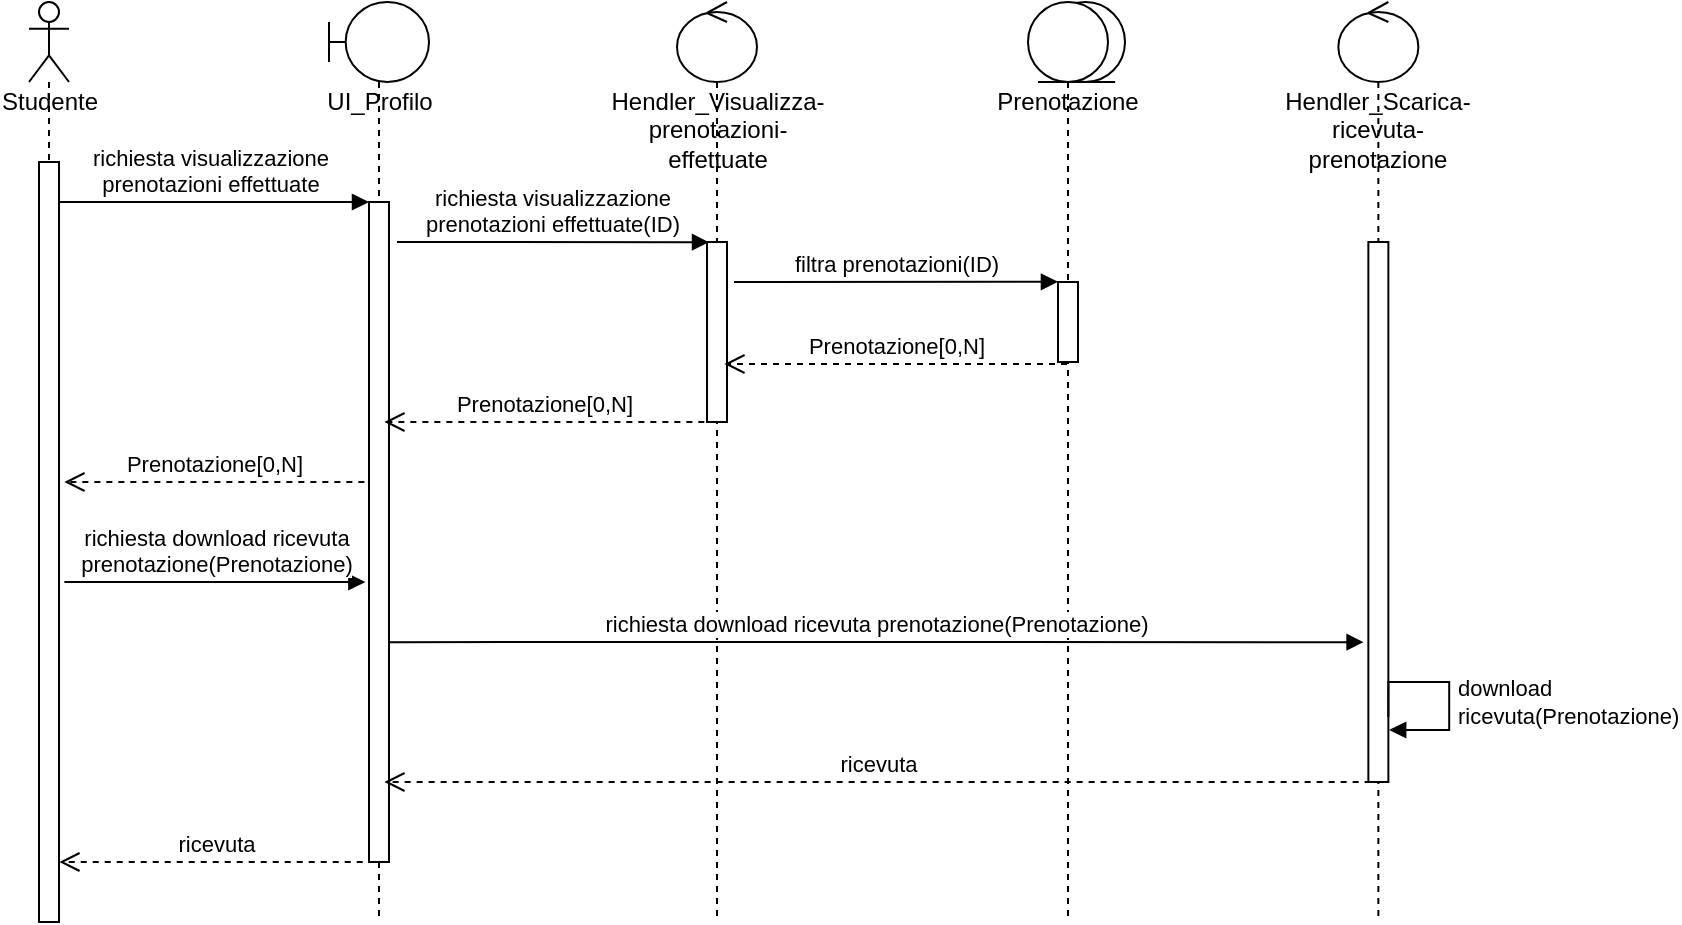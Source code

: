 <mxfile version="14.3.0" type="device"><diagram id="wW3YINUnCERSmje592ii" name="Page-1"><mxGraphModel dx="1730" dy="-374" grid="1" gridSize="10" guides="1" tooltips="1" connect="1" arrows="1" fold="1" page="1" pageScale="1" pageWidth="827" pageHeight="1169" math="0" shadow="0"><root><mxCell id="0"/><mxCell id="1" parent="0"/><mxCell id="k4AVUDMi4KG9UU3Ehmkx-60" value="richiesta visualizzazione&lt;br&gt;prenotazioni effettuate" style="html=1;verticalAlign=bottom;endArrow=block;" edge="1" parent="1" target="k4AVUDMi4KG9UU3Ehmkx-63"><mxGeometry width="80" relative="1" as="geometry"><mxPoint x="180.0" y="1400" as="sourcePoint"/><mxPoint x="320.5" y="1380" as="targetPoint"/><Array as="points"><mxPoint x="290" y="1400"/></Array></mxGeometry></mxCell><mxCell id="k4AVUDMi4KG9UU3Ehmkx-61" value="" style="ellipse;shape=umlEntity;whiteSpace=wrap;html=1;" vertex="1" parent="1"><mxGeometry x="679" y="1300" width="39.5" height="40" as="geometry"/></mxCell><mxCell id="k4AVUDMi4KG9UU3Ehmkx-62" value="UI_Profilo" style="shape=umlLifeline;participant=umlBoundary;perimeter=lifelinePerimeter;whiteSpace=wrap;html=1;container=1;collapsible=0;recursiveResize=0;verticalAlign=top;spacingTop=36;outlineConnect=0;" vertex="1" parent="1"><mxGeometry x="320.5" y="1300" width="50" height="460" as="geometry"/></mxCell><mxCell id="k4AVUDMi4KG9UU3Ehmkx-63" value="" style="html=1;points=[];perimeter=orthogonalPerimeter;" vertex="1" parent="k4AVUDMi4KG9UU3Ehmkx-62"><mxGeometry x="20" y="100" width="10" height="330" as="geometry"/></mxCell><mxCell id="k4AVUDMi4KG9UU3Ehmkx-64" value="Prenotazione&lt;br&gt;" style="shape=umlLifeline;participant=umlEntity;perimeter=lifelinePerimeter;whiteSpace=wrap;html=1;container=1;collapsible=0;recursiveResize=0;verticalAlign=top;spacingTop=36;outlineConnect=0;" vertex="1" parent="1"><mxGeometry x="670" y="1300" width="40" height="460" as="geometry"/></mxCell><mxCell id="k4AVUDMi4KG9UU3Ehmkx-65" value="" style="html=1;points=[];perimeter=orthogonalPerimeter;" vertex="1" parent="k4AVUDMi4KG9UU3Ehmkx-64"><mxGeometry x="15" y="140" width="10" height="40" as="geometry"/></mxCell><mxCell id="k4AVUDMi4KG9UU3Ehmkx-66" value="Hendler_Visualizza-prenotazioni-effettuate" style="shape=umlLifeline;participant=umlControl;perimeter=lifelinePerimeter;whiteSpace=wrap;html=1;container=1;collapsible=0;recursiveResize=0;verticalAlign=top;spacingTop=36;outlineConnect=0;" vertex="1" parent="1"><mxGeometry x="494.5" y="1300" width="40" height="460" as="geometry"/></mxCell><mxCell id="k4AVUDMi4KG9UU3Ehmkx-67" value="" style="html=1;points=[];perimeter=orthogonalPerimeter;" vertex="1" parent="k4AVUDMi4KG9UU3Ehmkx-66"><mxGeometry x="15" y="120" width="10" height="90" as="geometry"/></mxCell><mxCell id="k4AVUDMi4KG9UU3Ehmkx-68" value="Studente" style="shape=umlLifeline;participant=umlActor;perimeter=lifelinePerimeter;whiteSpace=wrap;html=1;container=1;collapsible=0;recursiveResize=0;verticalAlign=top;spacingTop=36;outlineConnect=0;" vertex="1" parent="1"><mxGeometry x="170.5" y="1300" width="20" height="450" as="geometry"/></mxCell><mxCell id="k4AVUDMi4KG9UU3Ehmkx-69" value="" style="html=1;points=[];perimeter=orthogonalPerimeter;" vertex="1" parent="k4AVUDMi4KG9UU3Ehmkx-68"><mxGeometry x="5" y="80" width="10" height="380" as="geometry"/></mxCell><mxCell id="k4AVUDMi4KG9UU3Ehmkx-70" value="richiesta visualizzazione&lt;br&gt;prenotazioni effettuate(ID)" style="html=1;verticalAlign=bottom;endArrow=block;entryX=0.1;entryY=0.001;entryDx=0;entryDy=0;entryPerimeter=0;" edge="1" parent="1" target="k4AVUDMi4KG9UU3Ehmkx-67"><mxGeometry width="80" relative="1" as="geometry"><mxPoint x="354.5" y="1420" as="sourcePoint"/><mxPoint x="505.3" y="1400.08" as="targetPoint"/></mxGeometry></mxCell><mxCell id="k4AVUDMi4KG9UU3Ehmkx-71" value="filtra prenotazioni(ID)" style="html=1;verticalAlign=bottom;endArrow=block;entryX=-0.002;entryY=-0.002;entryDx=0;entryDy=0;entryPerimeter=0;" edge="1" parent="1" target="k4AVUDMi4KG9UU3Ehmkx-65"><mxGeometry width="80" relative="1" as="geometry"><mxPoint x="523.0" y="1440" as="sourcePoint"/><mxPoint x="681.18" y="1443" as="targetPoint"/></mxGeometry></mxCell><mxCell id="k4AVUDMi4KG9UU3Ehmkx-72" value="Prenotazione[0,N]" style="html=1;verticalAlign=bottom;endArrow=open;dashed=1;endSize=8;" edge="1" parent="1" source="k4AVUDMi4KG9UU3Ehmkx-64"><mxGeometry relative="1" as="geometry"><mxPoint x="678.18" y="1481" as="sourcePoint"/><mxPoint x="518.18" y="1481" as="targetPoint"/></mxGeometry></mxCell><mxCell id="k4AVUDMi4KG9UU3Ehmkx-73" value="Prenotazione[0,N]" style="html=1;verticalAlign=bottom;endArrow=open;dashed=1;endSize=8;" edge="1" parent="1"><mxGeometry relative="1" as="geometry"><mxPoint x="508.18" y="1510" as="sourcePoint"/><mxPoint x="348.18" y="1510" as="targetPoint"/></mxGeometry></mxCell><mxCell id="k4AVUDMi4KG9UU3Ehmkx-74" value="Prenotazione[0,N]" style="html=1;verticalAlign=bottom;endArrow=open;dashed=1;endSize=8;" edge="1" parent="1"><mxGeometry relative="1" as="geometry"><mxPoint x="338.18" y="1540" as="sourcePoint"/><mxPoint x="188.18" y="1540" as="targetPoint"/></mxGeometry></mxCell><mxCell id="k4AVUDMi4KG9UU3Ehmkx-75" value="richiesta download ricevuta&lt;br&gt;prenotazione(Prenotazione)" style="html=1;verticalAlign=bottom;endArrow=block;" edge="1" parent="1"><mxGeometry width="80" relative="1" as="geometry"><mxPoint x="188.18" y="1590" as="sourcePoint"/><mxPoint x="338.68" y="1590" as="targetPoint"/><Array as="points"><mxPoint x="288.18" y="1590"/></Array></mxGeometry></mxCell><mxCell id="k4AVUDMi4KG9UU3Ehmkx-76" value="richiesta download ricevuta prenotazione(Prenotazione)" style="html=1;verticalAlign=bottom;endArrow=block;entryX=-0.24;entryY=0.741;entryDx=0;entryDy=0;entryPerimeter=0;exitX=1.008;exitY=0.667;exitDx=0;exitDy=0;exitPerimeter=0;" edge="1" parent="1" source="k4AVUDMi4KG9UU3Ehmkx-63" target="k4AVUDMi4KG9UU3Ehmkx-78"><mxGeometry width="80" relative="1" as="geometry"><mxPoint x="355.18" y="1620" as="sourcePoint"/><mxPoint x="508.68" y="1620" as="targetPoint"/><Array as="points"><mxPoint x="458.18" y="1620"/></Array></mxGeometry></mxCell><mxCell id="k4AVUDMi4KG9UU3Ehmkx-77" value="Hendler_Scarica-ricevuta-prenotazione" style="shape=umlLifeline;participant=umlControl;perimeter=lifelinePerimeter;whiteSpace=wrap;html=1;container=1;collapsible=0;recursiveResize=0;verticalAlign=top;spacingTop=36;outlineConnect=0;" vertex="1" parent="1"><mxGeometry x="825.18" y="1300" width="40" height="460" as="geometry"/></mxCell><mxCell id="k4AVUDMi4KG9UU3Ehmkx-78" value="" style="html=1;points=[];perimeter=orthogonalPerimeter;" vertex="1" parent="k4AVUDMi4KG9UU3Ehmkx-77"><mxGeometry x="15" y="120" width="10" height="270" as="geometry"/></mxCell><mxCell id="k4AVUDMi4KG9UU3Ehmkx-79" value="download &lt;br&gt;ricevuta(Prenotazione)" style="html=1;align=left;spacingLeft=2;endArrow=block;rounded=0;edgeStyle=orthogonalEdgeStyle;exitX=1.06;exitY=0.121;exitDx=0;exitDy=0;exitPerimeter=0;" edge="1" parent="1"><mxGeometry x="0.137" relative="1" as="geometry"><mxPoint x="850.18" y="1657.51" as="sourcePoint"/><Array as="points"><mxPoint x="850.58" y="1640"/><mxPoint x="880.58" y="1640"/><mxPoint x="880.58" y="1664"/></Array><mxPoint x="850.58" y="1664" as="targetPoint"/><mxPoint as="offset"/></mxGeometry></mxCell><mxCell id="k4AVUDMi4KG9UU3Ehmkx-80" value="ricevuta" style="html=1;verticalAlign=bottom;endArrow=open;dashed=1;endSize=8;" edge="1" parent="1"><mxGeometry relative="1" as="geometry"><mxPoint x="841.32" y="1690" as="sourcePoint"/><mxPoint x="348.18" y="1690" as="targetPoint"/></mxGeometry></mxCell><mxCell id="k4AVUDMi4KG9UU3Ehmkx-81" value="ricevuta" style="html=1;verticalAlign=bottom;endArrow=open;dashed=1;endSize=8;" edge="1" parent="1"><mxGeometry relative="1" as="geometry"><mxPoint x="343.36" y="1730" as="sourcePoint"/><mxPoint x="185.68" y="1730" as="targetPoint"/></mxGeometry></mxCell></root></mxGraphModel></diagram></mxfile>